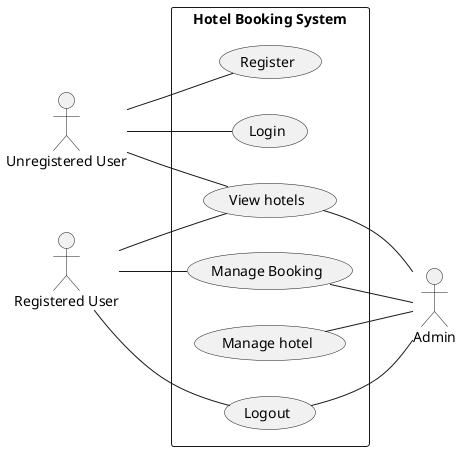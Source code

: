 @startuml Hotel Booking System Use Case Diagram

left to right direction

actor "Unregistered User" as unregisteredUser
actor "Registered User" as registeredUser
actor "Admin" as admin

rectangle "Hotel Booking System" {
  usecase "Register" as register
  usecase "Login" as login
  usecase "View hotels" as view
  usecase "Manage Booking" as manageBooking
  usecase "Manage hotel" as manageHotel
  usecase "Logout" as logout
}

unregisteredUser -- register
unregisteredUser -- login
unregisteredUser -- view

registeredUser -- view
registeredUser -- logout
registeredUser -- manageBooking

logout -- admin
view -- admin
manageBooking -- admin
manageHotel -- admin

@enduml